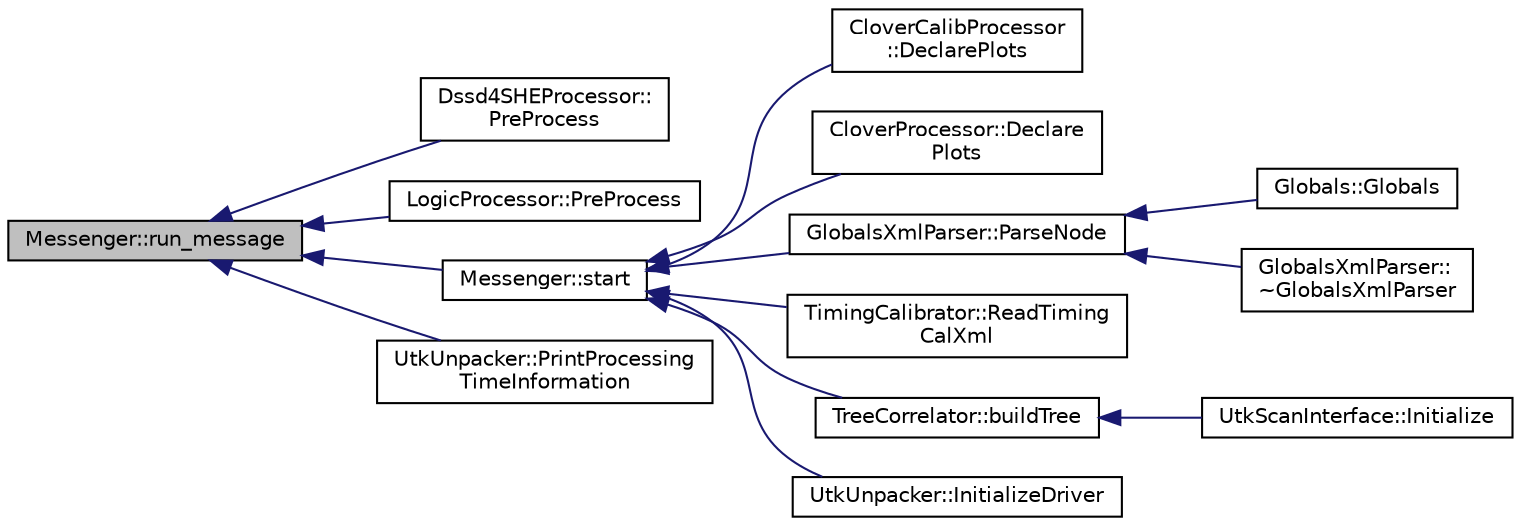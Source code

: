 digraph "Messenger::run_message"
{
  edge [fontname="Helvetica",fontsize="10",labelfontname="Helvetica",labelfontsize="10"];
  node [fontname="Helvetica",fontsize="10",shape=record];
  rankdir="LR";
  Node1 [label="Messenger::run_message",height=0.2,width=0.4,color="black", fillcolor="grey75", style="filled", fontcolor="black"];
  Node1 -> Node2 [dir="back",color="midnightblue",fontsize="10",style="solid",fontname="Helvetica"];
  Node2 [label="Dssd4SHEProcessor::\lPreProcess",height=0.2,width=0.4,color="black", fillcolor="white", style="filled",URL="$db/da8/class_dssd4_s_h_e_processor.html#a069993b16eb9c18b547a279e9f5d1b28"];
  Node1 -> Node3 [dir="back",color="midnightblue",fontsize="10",style="solid",fontname="Helvetica"];
  Node3 [label="LogicProcessor::PreProcess",height=0.2,width=0.4,color="black", fillcolor="white", style="filled",URL="$da/d2f/class_logic_processor.html#a91ad87eb1649cebfa5a90de4943455ae"];
  Node1 -> Node4 [dir="back",color="midnightblue",fontsize="10",style="solid",fontname="Helvetica"];
  Node4 [label="Messenger::start",height=0.2,width=0.4,color="black", fillcolor="white", style="filled",URL="$d6/dc9/class_messenger.html#a1b47ad62ebac8fdafd2d7a2d8ee7b642"];
  Node4 -> Node5 [dir="back",color="midnightblue",fontsize="10",style="solid",fontname="Helvetica"];
  Node5 [label="CloverCalibProcessor\l::DeclarePlots",height=0.2,width=0.4,color="black", fillcolor="white", style="filled",URL="$db/d4e/class_clover_calib_processor.html#a1146803513792bfb64aa664d0258cee4"];
  Node4 -> Node6 [dir="back",color="midnightblue",fontsize="10",style="solid",fontname="Helvetica"];
  Node6 [label="CloverProcessor::Declare\lPlots",height=0.2,width=0.4,color="black", fillcolor="white", style="filled",URL="$d5/d01/class_clover_processor.html#a241e49aeddae9b8bcb5be9e7192d81a7"];
  Node4 -> Node7 [dir="back",color="midnightblue",fontsize="10",style="solid",fontname="Helvetica"];
  Node7 [label="GlobalsXmlParser::ParseNode",height=0.2,width=0.4,color="black", fillcolor="white", style="filled",URL="$de/db6/class_globals_xml_parser.html#ad982da889dd91b5f1d9823f9dfca646e"];
  Node7 -> Node8 [dir="back",color="midnightblue",fontsize="10",style="solid",fontname="Helvetica"];
  Node8 [label="Globals::Globals",height=0.2,width=0.4,color="black", fillcolor="white", style="filled",URL="$d3/daf/class_globals.html#ad6c9fda8d0018300ce2a7b7e481181c2",tooltip="Default Constructor. "];
  Node7 -> Node9 [dir="back",color="midnightblue",fontsize="10",style="solid",fontname="Helvetica"];
  Node9 [label="GlobalsXmlParser::\l~GlobalsXmlParser",height=0.2,width=0.4,color="black", fillcolor="white", style="filled",URL="$de/db6/class_globals_xml_parser.html#a666ff63de6175d6844cc8e9b098bf25a",tooltip="Default Destructor. "];
  Node4 -> Node10 [dir="back",color="midnightblue",fontsize="10",style="solid",fontname="Helvetica"];
  Node10 [label="TimingCalibrator::ReadTiming\lCalXml",height=0.2,width=0.4,color="black", fillcolor="white", style="filled",URL="$dd/d02/class_timing_calibrator.html#af94e93cc51405328f992d3636e586a39",tooltip="Reads in the calibrations in the XML config. "];
  Node4 -> Node11 [dir="back",color="midnightblue",fontsize="10",style="solid",fontname="Helvetica"];
  Node11 [label="TreeCorrelator::buildTree",height=0.2,width=0.4,color="black", fillcolor="white", style="filled",URL="$d3/d2c/class_tree_correlator.html#ab6016005579b56ba1e8df981ed8c3559"];
  Node11 -> Node12 [dir="back",color="midnightblue",fontsize="10",style="solid",fontname="Helvetica"];
  Node12 [label="UtkScanInterface::Initialize",height=0.2,width=0.4,color="black", fillcolor="white", style="filled",URL="$db/d6c/class_utk_scan_interface.html#a97f114b210931247250458851cead748"];
  Node4 -> Node13 [dir="back",color="midnightblue",fontsize="10",style="solid",fontname="Helvetica"];
  Node13 [label="UtkUnpacker::InitializeDriver",height=0.2,width=0.4,color="black", fillcolor="white", style="filled",URL="$d4/d48/class_utk_unpacker.html#a89e579a959aaf036eb92ea6b96df8250",tooltip="Initializes the DetectorLibrary and DetectorDriver. "];
  Node1 -> Node14 [dir="back",color="midnightblue",fontsize="10",style="solid",fontname="Helvetica"];
  Node14 [label="UtkUnpacker::PrintProcessing\lTimeInformation",height=0.2,width=0.4,color="black", fillcolor="white", style="filled",URL="$d4/d48/class_utk_unpacker.html#a7818e84947a59d4176278a15ce122651",tooltip="Prints information about time spent processing to the screen. "];
}
